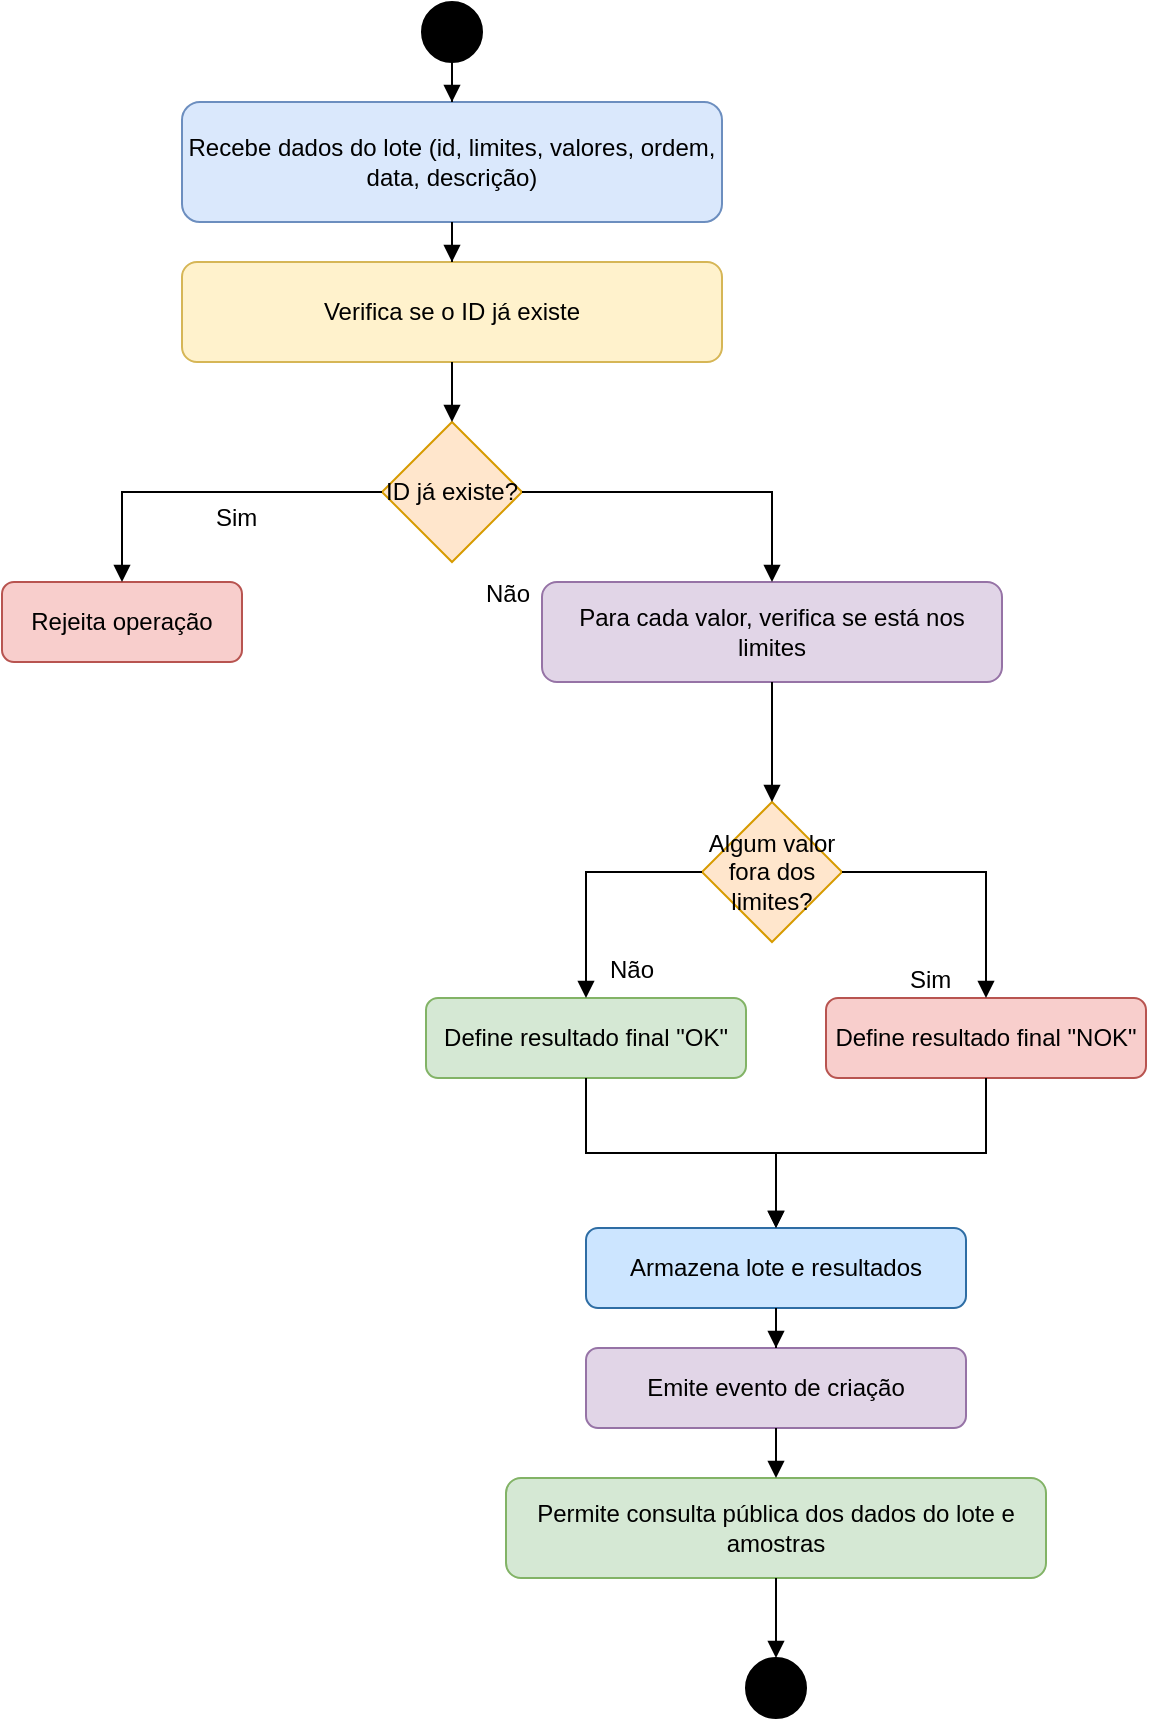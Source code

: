 <mxfile version="27.1.1">
  <diagram name="QualityTestActivityDiagram" id="6QvKRVrEw8XzqH3U8JYI">
    <mxGraphModel dx="2037" dy="2235" grid="1" gridSize="10" guides="1" tooltips="1" connect="1" arrows="1" fold="1" page="1" pageScale="1" pageWidth="827" pageHeight="1169" math="0" shadow="0">
      <root>
        <mxCell id="0" />
        <mxCell id="1" parent="0" />
        <mxCell id="2" style="ellipse;whiteSpace=wrap;html=1;aspect=fixed;fillColor=#000000;strokeColor=#000000;" parent="1" vertex="1">
          <mxGeometry x="350" y="-110" width="30" height="30" as="geometry" />
        </mxCell>
        <mxCell id="3" value="Recebe dados do lote (id, limites, valores, ordem, data, descrição)" style="rounded=1;whiteSpace=wrap;html=1;fillColor=#dae8fc;strokeColor=#6c8ebf;" parent="1" vertex="1">
          <mxGeometry x="230" y="-60" width="270" height="60" as="geometry" />
        </mxCell>
        <mxCell id="4" style="edgeStyle=orthogonalEdgeStyle;rounded=0;orthogonalLoop=1;jettySize=auto;html=1;endArrow=block;endFill=1;" parent="1" source="2" target="3" edge="1">
          <mxGeometry relative="1" as="geometry" />
        </mxCell>
        <mxCell id="5" value="Verifica se o ID já existe" style="rounded=1;whiteSpace=wrap;html=1;fillColor=#fff2cc;strokeColor=#d6b656;" parent="1" vertex="1">
          <mxGeometry x="230" y="20" width="270" height="50" as="geometry" />
        </mxCell>
        <mxCell id="6" style="edgeStyle=orthogonalEdgeStyle;rounded=0;orthogonalLoop=1;jettySize=auto;html=1;endArrow=block;endFill=1;" parent="1" source="3" target="5" edge="1">
          <mxGeometry relative="1" as="geometry" />
        </mxCell>
        <mxCell id="7" value="ID já existe?" style="rhombus;whiteSpace=wrap;html=1;aspect=fixed;fillColor=#ffe6cc;strokeColor=#d79b00;" parent="1" vertex="1">
          <mxGeometry x="330" y="100" width="70" height="70" as="geometry" />
        </mxCell>
        <mxCell id="8" style="edgeStyle=orthogonalEdgeStyle;rounded=0;orthogonalLoop=1;jettySize=auto;html=1;endArrow=block;endFill=1;" parent="1" source="5" target="7" edge="1">
          <mxGeometry relative="1" as="geometry" />
        </mxCell>
        <mxCell id="9" value="Rejeita operação" style="rounded=1;whiteSpace=wrap;html=1;fillColor=#f8cecc;strokeColor=#b85450;" parent="1" vertex="1">
          <mxGeometry x="140" y="180" width="120" height="40" as="geometry" />
        </mxCell>
        <mxCell id="10" value="Sim" style="text;html=1;align=left;verticalAlign=bottom;strokeColor=none;fillColor=none;" parent="1" vertex="1">
          <mxGeometry x="245" y="137" width="30" height="20" as="geometry" />
        </mxCell>
        <mxCell id="11" style="edgeStyle=orthogonalEdgeStyle;rounded=0;orthogonalLoop=1;jettySize=auto;html=1;endArrow=block;endFill=1;" parent="1" source="7" target="9" edge="1">
          <mxGeometry relative="1" as="geometry">
            <mxPoint x="200" y="115" as="targetPoint" />
          </mxGeometry>
        </mxCell>
        <mxCell id="12" value="Não" style="text;html=1;align=left;verticalAlign=bottom;strokeColor=none;fillColor=none;" parent="1" vertex="1">
          <mxGeometry x="380" y="175" width="30" height="20" as="geometry" />
        </mxCell>
        <mxCell id="13" value="Para cada valor, verifica se está nos limites" style="rounded=1;whiteSpace=wrap;html=1;fillColor=#e1d5e7;strokeColor=#9673a6;" parent="1" vertex="1">
          <mxGeometry x="410" y="180" width="230" height="50" as="geometry" />
        </mxCell>
        <mxCell id="14" style="edgeStyle=orthogonalEdgeStyle;rounded=0;orthogonalLoop=1;jettySize=auto;html=1;endArrow=block;endFill=1;" parent="1" source="7" target="13" edge="1">
          <mxGeometry relative="1" as="geometry" />
        </mxCell>
        <mxCell id="15" value="Algum valor fora dos limites?" style="rhombus;whiteSpace=wrap;html=1;aspect=fixed;fillColor=#ffe6cc;strokeColor=#d79b00;" parent="1" vertex="1">
          <mxGeometry x="490" y="290" width="70" height="70" as="geometry" />
        </mxCell>
        <mxCell id="16" style="edgeStyle=orthogonalEdgeStyle;rounded=0;orthogonalLoop=1;jettySize=auto;html=1;endArrow=block;endFill=1;entryX=0.5;entryY=0;entryDx=0;entryDy=0;" parent="1" source="13" target="15" edge="1">
          <mxGeometry relative="1" as="geometry">
            <mxPoint x="535" y="250" as="targetPoint" />
          </mxGeometry>
        </mxCell>
        <mxCell id="17" value="Define resultado final &quot;NOK&quot;" style="rounded=1;whiteSpace=wrap;html=1;fillColor=#f8cecc;strokeColor=#b85450;" parent="1" vertex="1">
          <mxGeometry x="552" y="388" width="160" height="40" as="geometry" />
        </mxCell>
        <mxCell id="18" value="Sim" style="text;html=1;align=left;verticalAlign=bottom;strokeColor=none;fillColor=none;" parent="1" vertex="1">
          <mxGeometry x="592" y="368" width="30" height="20" as="geometry" />
        </mxCell>
        <mxCell id="19" style="edgeStyle=orthogonalEdgeStyle;rounded=0;orthogonalLoop=1;jettySize=auto;html=1;endArrow=block;endFill=1;exitX=1;exitY=0.5;exitDx=0;exitDy=0;" parent="1" source="15" target="17" edge="1">
          <mxGeometry relative="1" as="geometry">
            <mxPoint x="770" y="410" as="targetPoint" />
          </mxGeometry>
        </mxCell>
        <mxCell id="20" value="Define resultado final &quot;OK&quot;" style="rounded=1;whiteSpace=wrap;html=1;fillColor=#d5e8d4;strokeColor=#82b366;" parent="1" vertex="1">
          <mxGeometry x="352" y="388" width="160" height="40" as="geometry" />
        </mxCell>
        <mxCell id="21" value="Não" style="text;html=1;align=left;verticalAlign=bottom;strokeColor=none;fillColor=none;" parent="1" vertex="1">
          <mxGeometry x="442" y="368" width="30" height="15" as="geometry" />
        </mxCell>
        <mxCell id="22" style="edgeStyle=orthogonalEdgeStyle;rounded=0;orthogonalLoop=1;jettySize=auto;html=1;endArrow=block;endFill=1;exitX=0;exitY=0.5;exitDx=0;exitDy=0;" parent="1" source="15" target="20" edge="1">
          <mxGeometry relative="1" as="geometry" />
        </mxCell>
        <mxCell id="23" value="Armazena lote e resultados" style="rounded=1;whiteSpace=wrap;html=1;fillColor=#cce5ff;strokeColor=#2e6da4;" parent="1" vertex="1">
          <mxGeometry x="432" y="503" width="190" height="40" as="geometry" />
        </mxCell>
        <mxCell id="24" style="edgeStyle=orthogonalEdgeStyle;rounded=0;orthogonalLoop=1;jettySize=auto;html=1;endArrow=block;endFill=1;" parent="1" source="17" target="23" edge="1">
          <mxGeometry relative="1" as="geometry" />
        </mxCell>
        <mxCell id="25" style="edgeStyle=orthogonalEdgeStyle;rounded=0;orthogonalLoop=1;jettySize=auto;html=1;endArrow=block;endFill=1;" parent="1" source="20" target="23" edge="1">
          <mxGeometry relative="1" as="geometry" />
        </mxCell>
        <mxCell id="26" value="Emite evento de criação" style="rounded=1;whiteSpace=wrap;html=1;fillColor=#e1d5e7;strokeColor=#9673a6;" parent="1" vertex="1">
          <mxGeometry x="432" y="563" width="190" height="40" as="geometry" />
        </mxCell>
        <mxCell id="27" style="edgeStyle=orthogonalEdgeStyle;rounded=0;orthogonalLoop=1;jettySize=auto;html=1;endArrow=block;endFill=1;" parent="1" source="23" target="26" edge="1">
          <mxGeometry relative="1" as="geometry" />
        </mxCell>
        <mxCell id="28" value="Permite consulta pública dos dados do lote e amostras" style="rounded=1;whiteSpace=wrap;html=1;fillColor=#d5e8d4;strokeColor=#82b366;" parent="1" vertex="1">
          <mxGeometry x="392" y="628" width="270" height="50" as="geometry" />
        </mxCell>
        <mxCell id="29" style="edgeStyle=orthogonalEdgeStyle;rounded=0;orthogonalLoop=1;jettySize=auto;html=1;endArrow=block;endFill=1;" parent="1" source="26" target="28" edge="1">
          <mxGeometry relative="1" as="geometry" />
        </mxCell>
        <mxCell id="30" style="ellipse;whiteSpace=wrap;html=1;aspect=fixed;fillColor=#000000;strokeColor=#000000;" parent="1" vertex="1">
          <mxGeometry x="512" y="718" width="30" height="30" as="geometry" />
        </mxCell>
        <mxCell id="31" style="edgeStyle=orthogonalEdgeStyle;rounded=0;orthogonalLoop=1;jettySize=auto;html=1;endArrow=block;endFill=1;" parent="1" source="28" target="30" edge="1">
          <mxGeometry relative="1" as="geometry" />
        </mxCell>
      </root>
    </mxGraphModel>
  </diagram>
</mxfile>
